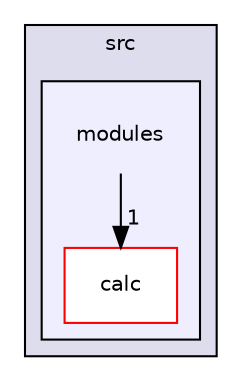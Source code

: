 digraph "src/modules" {
  compound=true
  node [ fontsize="10", fontname="Helvetica"];
  edge [ labelfontsize="10", labelfontname="Helvetica"];
  subgraph clusterdir_68267d1309a1af8e8297ef4c3efbcdba {
    graph [ bgcolor="#ddddee", pencolor="black", label="src" fontname="Helvetica", fontsize="10", URL="dir_68267d1309a1af8e8297ef4c3efbcdba.html"]
  subgraph clusterdir_ddb4d7e95cc2d6c8e1ade10a20d7247d {
    graph [ bgcolor="#eeeeff", pencolor="black", label="" URL="dir_ddb4d7e95cc2d6c8e1ade10a20d7247d.html"];
    dir_ddb4d7e95cc2d6c8e1ade10a20d7247d [shape=plaintext label="modules"];
  dir_1984cfdf21305d504b4ed1c35bd80138 [shape=box label="calc" fillcolor="white" style="filled" color="red" URL="dir_1984cfdf21305d504b4ed1c35bd80138.html"];
  }
  }
  dir_ddb4d7e95cc2d6c8e1ade10a20d7247d->dir_1984cfdf21305d504b4ed1c35bd80138 [headlabel="1", labeldistance=1.5 headhref="dir_000001_000002.html"];
}
